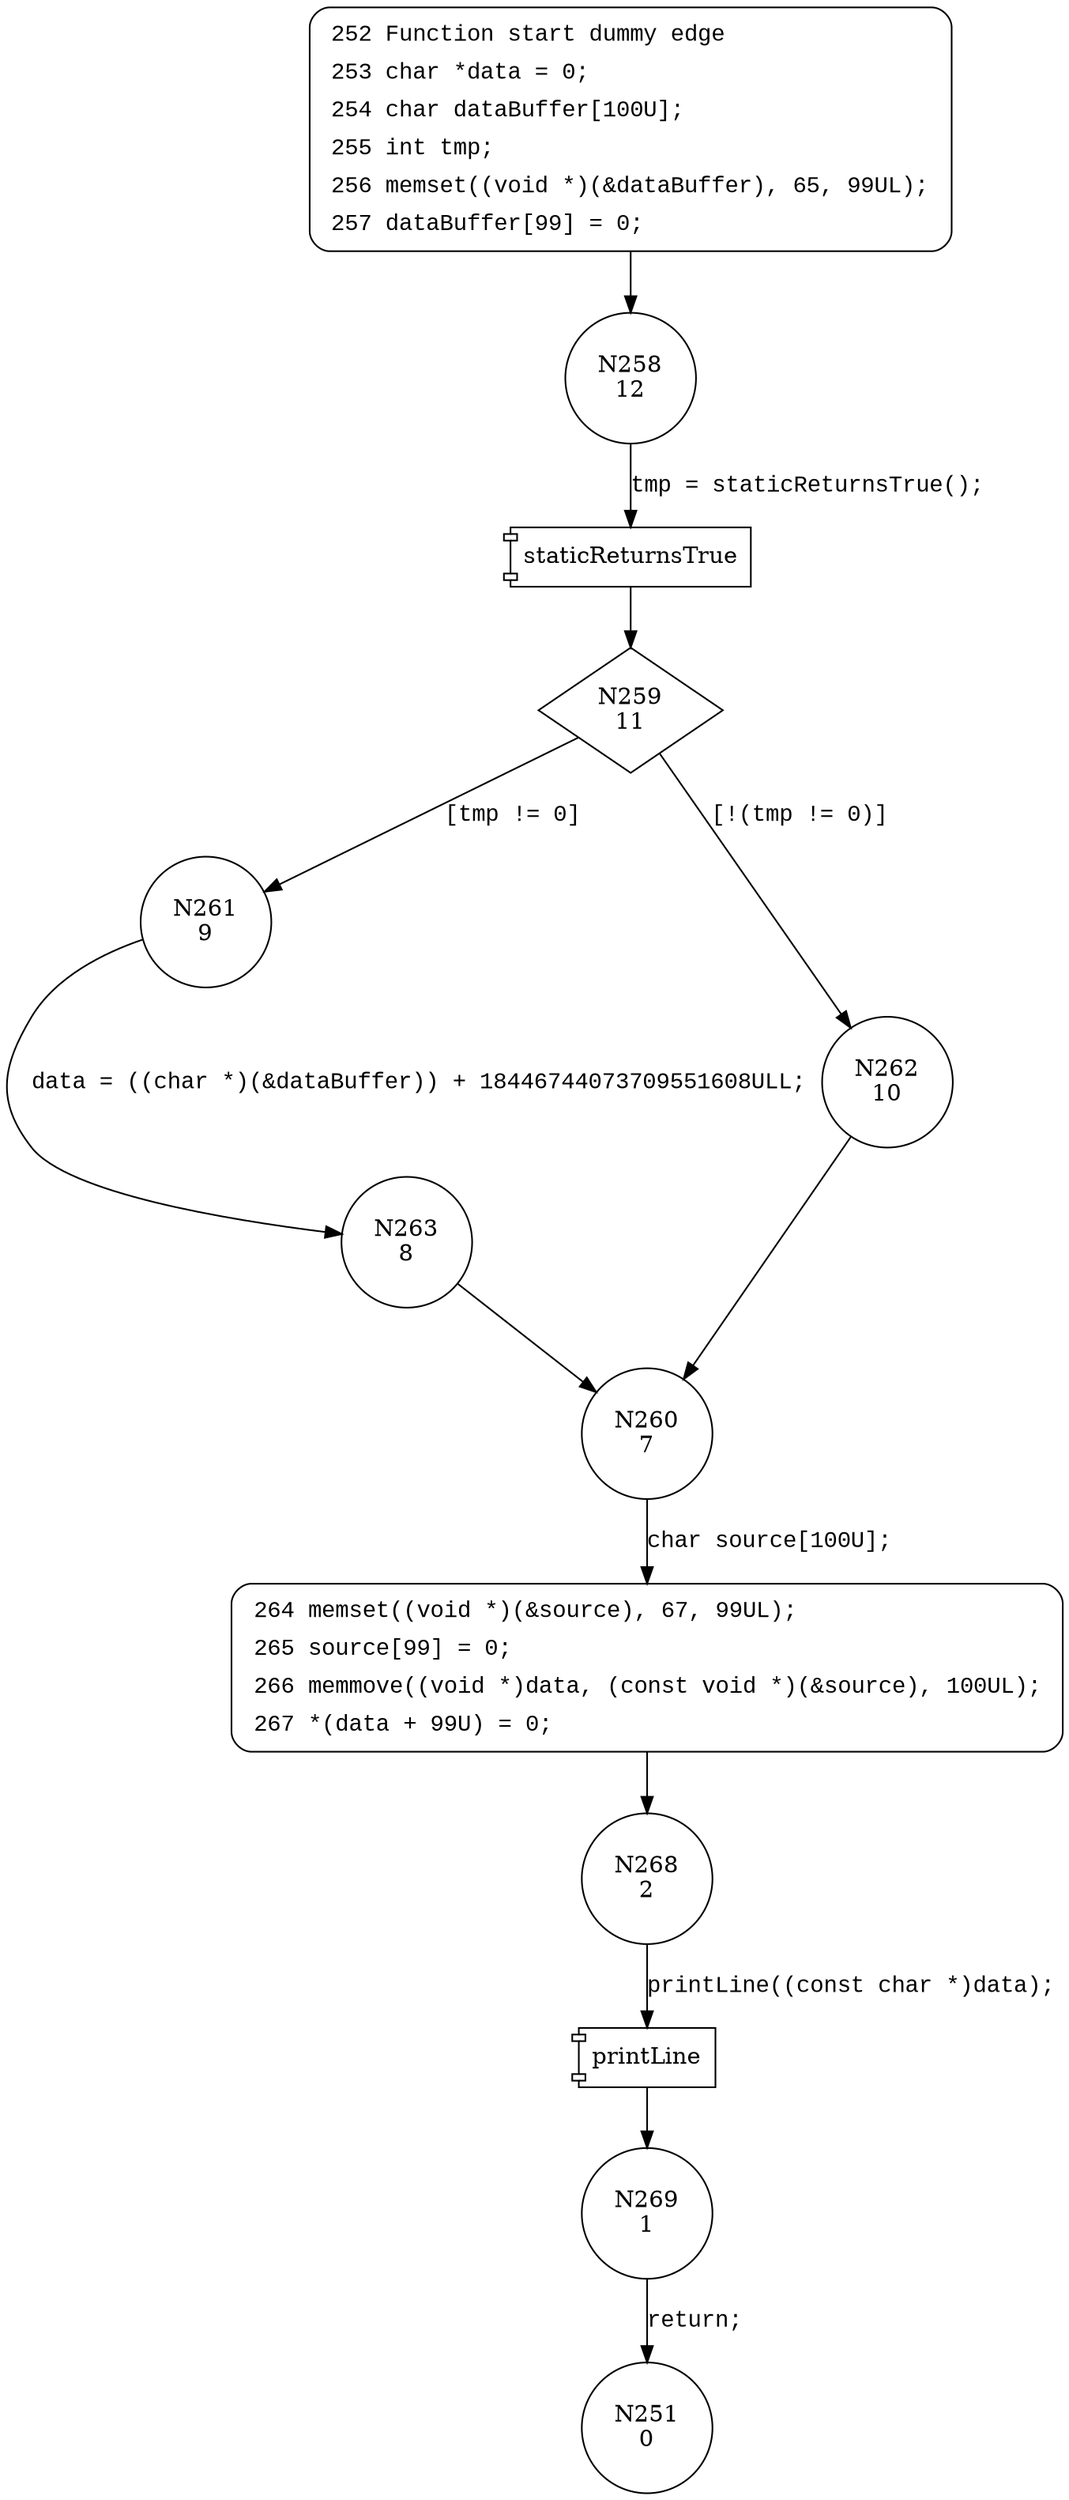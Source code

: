 digraph CWE124_Buffer_Underwrite__char_declare_memmove_08_bad {
258 [shape="circle" label="N258\n12"]
259 [shape="diamond" label="N259\n11"]
261 [shape="circle" label="N261\n9"]
262 [shape="circle" label="N262\n10"]
260 [shape="circle" label="N260\n7"]
264 [shape="circle" label="N264\n6"]
268 [shape="circle" label="N268\n2"]
269 [shape="circle" label="N269\n1"]
263 [shape="circle" label="N263\n8"]
251 [shape="circle" label="N251\n0"]
252 [style="filled,bold" penwidth="1" fillcolor="white" fontname="Courier New" shape="Mrecord" label=<<table border="0" cellborder="0" cellpadding="3" bgcolor="white"><tr><td align="right">252</td><td align="left">Function start dummy edge</td></tr><tr><td align="right">253</td><td align="left">char *data = 0;</td></tr><tr><td align="right">254</td><td align="left">char dataBuffer[100U];</td></tr><tr><td align="right">255</td><td align="left">int tmp;</td></tr><tr><td align="right">256</td><td align="left">memset((void *)(&amp;dataBuffer), 65, 99UL);</td></tr><tr><td align="right">257</td><td align="left">dataBuffer[99] = 0;</td></tr></table>>]
252 -> 258[label=""]
264 [style="filled,bold" penwidth="1" fillcolor="white" fontname="Courier New" shape="Mrecord" label=<<table border="0" cellborder="0" cellpadding="3" bgcolor="white"><tr><td align="right">264</td><td align="left">memset((void *)(&amp;source), 67, 99UL);</td></tr><tr><td align="right">265</td><td align="left">source[99] = 0;</td></tr><tr><td align="right">266</td><td align="left">memmove((void *)data, (const void *)(&amp;source), 100UL);</td></tr><tr><td align="right">267</td><td align="left">*(data + 99U) = 0;</td></tr></table>>]
264 -> 268[label=""]
100025 [shape="component" label="staticReturnsTrue"]
258 -> 100025 [label="tmp = staticReturnsTrue();" fontname="Courier New"]
100025 -> 259 [label="" fontname="Courier New"]
259 -> 261 [label="[tmp != 0]" fontname="Courier New"]
259 -> 262 [label="[!(tmp != 0)]" fontname="Courier New"]
260 -> 264 [label="char source[100U];" fontname="Courier New"]
100026 [shape="component" label="printLine"]
268 -> 100026 [label="printLine((const char *)data);" fontname="Courier New"]
100026 -> 269 [label="" fontname="Courier New"]
261 -> 263 [label="data = ((char *)(&dataBuffer)) + 18446744073709551608ULL;" fontname="Courier New"]
262 -> 260 [label="" fontname="Courier New"]
269 -> 251 [label="return;" fontname="Courier New"]
263 -> 260 [label="" fontname="Courier New"]
}